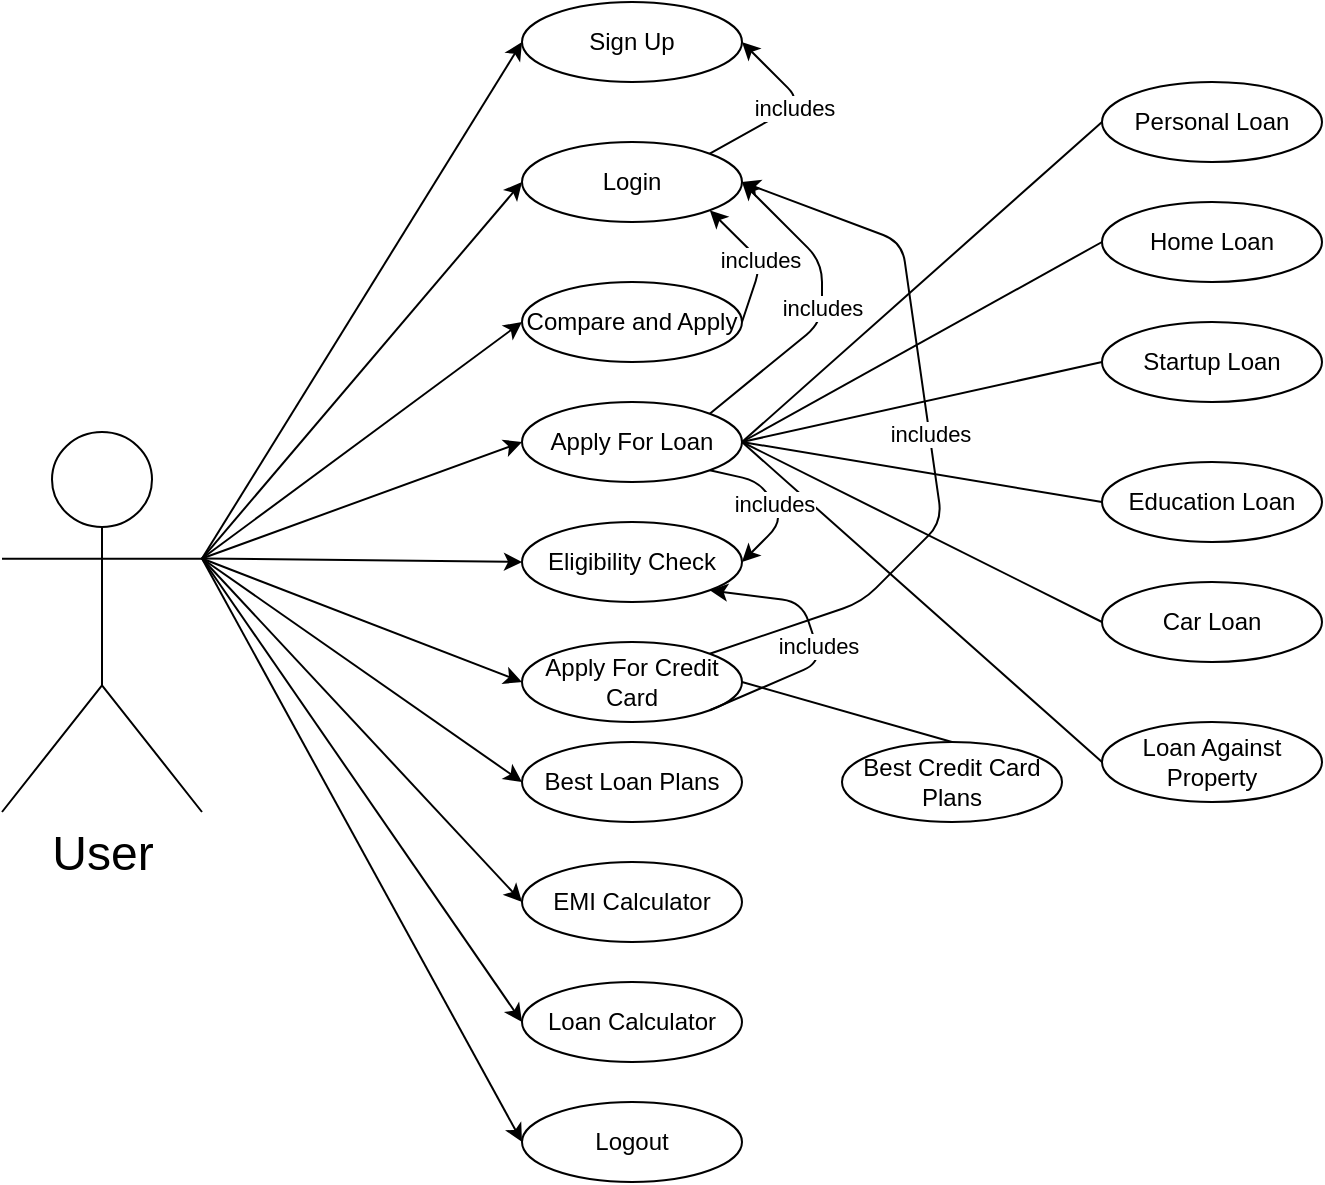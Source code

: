 <mxfile version="15.1.4" type="github"><diagram id="WoEiYBUSZKPod3xz_pdV" name="Page-1"><mxGraphModel dx="1021" dy="529" grid="1" gridSize="10" guides="1" tooltips="1" connect="1" arrows="1" fold="1" page="1" pageScale="1" pageWidth="827" pageHeight="1169" math="0" shadow="0"><root><mxCell id="0"/><mxCell id="1" parent="0"/><mxCell id="hvs8nfQZ57HfEIOSIwbS-4" value="" style="endArrow=classic;html=1;exitX=1;exitY=0;exitDx=0;exitDy=0;entryX=1;entryY=0.5;entryDx=0;entryDy=0;" edge="1" parent="1" source="hvs8nfQZ57HfEIOSIwbS-11" target="hvs8nfQZ57HfEIOSIwbS-8"><mxGeometry relative="1" as="geometry"><mxPoint x="361" y="30" as="sourcePoint"/><mxPoint x="510" y="190" as="targetPoint"/><Array as="points"><mxPoint x="470" y="270"/><mxPoint x="470" y="240"/></Array></mxGeometry></mxCell><mxCell id="hvs8nfQZ57HfEIOSIwbS-5" value="includes" style="edgeLabel;resizable=0;html=1;align=center;verticalAlign=middle;" connectable="0" vertex="1" parent="hvs8nfQZ57HfEIOSIwbS-4"><mxGeometry relative="1" as="geometry"/></mxCell><mxCell id="hvs8nfQZ57HfEIOSIwbS-6" value="&lt;font style=&quot;font-size: 24px&quot;&gt;User&lt;/font&gt;" style="shape=umlActor;verticalLabelPosition=bottom;verticalAlign=top;html=1;outlineConnect=0;" vertex="1" parent="1"><mxGeometry x="60" y="325" width="100" height="190" as="geometry"/></mxCell><mxCell id="hvs8nfQZ57HfEIOSIwbS-8" value="Login" style="ellipse;whiteSpace=wrap;html=1;" vertex="1" parent="1"><mxGeometry x="320" y="180" width="110" height="40" as="geometry"/></mxCell><mxCell id="hvs8nfQZ57HfEIOSIwbS-9" value="Compare and Apply" style="ellipse;whiteSpace=wrap;html=1;" vertex="1" parent="1"><mxGeometry x="320" y="250" width="110" height="40" as="geometry"/></mxCell><mxCell id="hvs8nfQZ57HfEIOSIwbS-10" value="Apply For Credit Card" style="ellipse;whiteSpace=wrap;html=1;" vertex="1" parent="1"><mxGeometry x="320" y="430" width="110" height="40" as="geometry"/></mxCell><mxCell id="hvs8nfQZ57HfEIOSIwbS-11" value="Apply For Loan" style="ellipse;whiteSpace=wrap;html=1;" vertex="1" parent="1"><mxGeometry x="320" y="310" width="110" height="40" as="geometry"/></mxCell><mxCell id="hvs8nfQZ57HfEIOSIwbS-12" value="Sign Up" style="ellipse;whiteSpace=wrap;html=1;" vertex="1" parent="1"><mxGeometry x="320" y="110" width="110" height="40" as="geometry"/></mxCell><mxCell id="hvs8nfQZ57HfEIOSIwbS-13" value="Logout" style="ellipse;whiteSpace=wrap;html=1;" vertex="1" parent="1"><mxGeometry x="320" y="660" width="110" height="40" as="geometry"/></mxCell><mxCell id="hvs8nfQZ57HfEIOSIwbS-14" value="Eligibility Check" style="ellipse;whiteSpace=wrap;html=1;" vertex="1" parent="1"><mxGeometry x="320" y="370" width="110" height="40" as="geometry"/></mxCell><mxCell id="hvs8nfQZ57HfEIOSIwbS-15" value="Best Credit Card Plans" style="ellipse;whiteSpace=wrap;html=1;" vertex="1" parent="1"><mxGeometry x="480" y="480" width="110" height="40" as="geometry"/></mxCell><mxCell id="hvs8nfQZ57HfEIOSIwbS-16" value="Best Loan Plans" style="ellipse;whiteSpace=wrap;html=1;" vertex="1" parent="1"><mxGeometry x="320" y="480" width="110" height="40" as="geometry"/></mxCell><mxCell id="hvs8nfQZ57HfEIOSIwbS-17" value="Home Loan" style="ellipse;whiteSpace=wrap;html=1;" vertex="1" parent="1"><mxGeometry x="610" y="210" width="110" height="40" as="geometry"/></mxCell><mxCell id="hvs8nfQZ57HfEIOSIwbS-18" value="Startup Loan" style="ellipse;whiteSpace=wrap;html=1;" vertex="1" parent="1"><mxGeometry x="610" y="270" width="110" height="40" as="geometry"/></mxCell><mxCell id="hvs8nfQZ57HfEIOSIwbS-19" value="Education Loan" style="ellipse;whiteSpace=wrap;html=1;" vertex="1" parent="1"><mxGeometry x="610" y="340" width="110" height="40" as="geometry"/></mxCell><mxCell id="hvs8nfQZ57HfEIOSIwbS-20" value="Car Loan" style="ellipse;whiteSpace=wrap;html=1;" vertex="1" parent="1"><mxGeometry x="610" y="400" width="110" height="40" as="geometry"/></mxCell><mxCell id="hvs8nfQZ57HfEIOSIwbS-21" value="Loan Against Property" style="ellipse;whiteSpace=wrap;html=1;" vertex="1" parent="1"><mxGeometry x="610" y="470" width="110" height="40" as="geometry"/></mxCell><mxCell id="hvs8nfQZ57HfEIOSIwbS-22" value="Personal Loan" style="ellipse;whiteSpace=wrap;html=1;" vertex="1" parent="1"><mxGeometry x="610" y="150" width="110" height="40" as="geometry"/></mxCell><mxCell id="hvs8nfQZ57HfEIOSIwbS-31" value="" style="endArrow=classic;html=1;exitX=1;exitY=0.333;exitDx=0;exitDy=0;exitPerimeter=0;entryX=0;entryY=0.5;entryDx=0;entryDy=0;" edge="1" parent="1" source="hvs8nfQZ57HfEIOSIwbS-6" target="hvs8nfQZ57HfEIOSIwbS-12"><mxGeometry width="50" height="50" relative="1" as="geometry"><mxPoint x="170" y="230" as="sourcePoint"/><mxPoint x="320" y="160" as="targetPoint"/></mxGeometry></mxCell><mxCell id="hvs8nfQZ57HfEIOSIwbS-33" value="" style="endArrow=classic;html=1;exitX=1;exitY=0.333;exitDx=0;exitDy=0;exitPerimeter=0;entryX=0;entryY=0.5;entryDx=0;entryDy=0;" edge="1" parent="1" source="hvs8nfQZ57HfEIOSIwbS-6" target="hvs8nfQZ57HfEIOSIwbS-8"><mxGeometry width="50" height="50" relative="1" as="geometry"><mxPoint x="150.0" y="300" as="sourcePoint"/><mxPoint x="310.0" y="230" as="targetPoint"/></mxGeometry></mxCell><mxCell id="hvs8nfQZ57HfEIOSIwbS-34" value="" style="endArrow=classic;html=1;entryX=0;entryY=0.5;entryDx=0;entryDy=0;exitX=1;exitY=0.333;exitDx=0;exitDy=0;exitPerimeter=0;" edge="1" parent="1" source="hvs8nfQZ57HfEIOSIwbS-6" target="hvs8nfQZ57HfEIOSIwbS-9"><mxGeometry width="50" height="50" relative="1" as="geometry"><mxPoint x="170" y="230" as="sourcePoint"/><mxPoint x="320.0" y="285" as="targetPoint"/></mxGeometry></mxCell><mxCell id="hvs8nfQZ57HfEIOSIwbS-35" value="" style="endArrow=classic;html=1;entryX=0;entryY=0.5;entryDx=0;entryDy=0;exitX=1;exitY=0.333;exitDx=0;exitDy=0;exitPerimeter=0;" edge="1" parent="1" source="hvs8nfQZ57HfEIOSIwbS-6" target="hvs8nfQZ57HfEIOSIwbS-11"><mxGeometry width="50" height="50" relative="1" as="geometry"><mxPoint x="160" y="230" as="sourcePoint"/><mxPoint x="320.0" y="345" as="targetPoint"/></mxGeometry></mxCell><mxCell id="hvs8nfQZ57HfEIOSIwbS-36" value="" style="endArrow=classic;html=1;entryX=0;entryY=0.5;entryDx=0;entryDy=0;exitX=1;exitY=0.333;exitDx=0;exitDy=0;exitPerimeter=0;" edge="1" parent="1" source="hvs8nfQZ57HfEIOSIwbS-6" target="hvs8nfQZ57HfEIOSIwbS-14"><mxGeometry width="50" height="50" relative="1" as="geometry"><mxPoint x="160.0" y="285" as="sourcePoint"/><mxPoint x="320.0" y="395" as="targetPoint"/></mxGeometry></mxCell><mxCell id="hvs8nfQZ57HfEIOSIwbS-38" value="" style="endArrow=classic;html=1;entryX=0;entryY=0.5;entryDx=0;entryDy=0;exitX=1;exitY=0.333;exitDx=0;exitDy=0;exitPerimeter=0;" edge="1" parent="1" source="hvs8nfQZ57HfEIOSIwbS-6" target="hvs8nfQZ57HfEIOSIwbS-10"><mxGeometry width="50" height="50" relative="1" as="geometry"><mxPoint x="130.0" y="370" as="sourcePoint"/><mxPoint x="300.0" y="490" as="targetPoint"/></mxGeometry></mxCell><mxCell id="hvs8nfQZ57HfEIOSIwbS-39" value="" style="endArrow=classic;html=1;exitX=1;exitY=0.333;exitDx=0;exitDy=0;exitPerimeter=0;entryX=0;entryY=0.5;entryDx=0;entryDy=0;" edge="1" parent="1" source="hvs8nfQZ57HfEIOSIwbS-6" target="hvs8nfQZ57HfEIOSIwbS-16"><mxGeometry width="50" height="50" relative="1" as="geometry"><mxPoint x="110.0" y="360" as="sourcePoint"/><mxPoint x="320" y="500" as="targetPoint"/></mxGeometry></mxCell><mxCell id="hvs8nfQZ57HfEIOSIwbS-40" value="" style="endArrow=classic;html=1;exitX=1;exitY=0.333;exitDx=0;exitDy=0;exitPerimeter=0;entryX=0;entryY=0.5;entryDx=0;entryDy=0;" edge="1" parent="1" source="hvs8nfQZ57HfEIOSIwbS-6" target="hvs8nfQZ57HfEIOSIwbS-13"><mxGeometry width="50" height="50" relative="1" as="geometry"><mxPoint x="110.0" y="350" as="sourcePoint"/><mxPoint x="280.0" y="570" as="targetPoint"/></mxGeometry></mxCell><mxCell id="hvs8nfQZ57HfEIOSIwbS-44" value="" style="endArrow=none;html=1;entryX=0;entryY=0.5;entryDx=0;entryDy=0;exitX=1;exitY=0.5;exitDx=0;exitDy=0;" edge="1" parent="1" source="hvs8nfQZ57HfEIOSIwbS-11" target="hvs8nfQZ57HfEIOSIwbS-17"><mxGeometry width="50" height="50" relative="1" as="geometry"><mxPoint x="440" y="330" as="sourcePoint"/><mxPoint x="490" y="280" as="targetPoint"/></mxGeometry></mxCell><mxCell id="hvs8nfQZ57HfEIOSIwbS-45" value="" style="endArrow=none;html=1;entryX=0;entryY=0.5;entryDx=0;entryDy=0;exitX=1;exitY=0.5;exitDx=0;exitDy=0;" edge="1" parent="1" source="hvs8nfQZ57HfEIOSIwbS-11" target="hvs8nfQZ57HfEIOSIwbS-18"><mxGeometry width="50" height="50" relative="1" as="geometry"><mxPoint x="430.0" y="390" as="sourcePoint"/><mxPoint x="520" y="330" as="targetPoint"/></mxGeometry></mxCell><mxCell id="hvs8nfQZ57HfEIOSIwbS-46" value="" style="endArrow=none;html=1;entryX=0;entryY=0.5;entryDx=0;entryDy=0;exitX=1;exitY=0.5;exitDx=0;exitDy=0;" edge="1" parent="1" source="hvs8nfQZ57HfEIOSIwbS-11" target="hvs8nfQZ57HfEIOSIwbS-19"><mxGeometry width="50" height="50" relative="1" as="geometry"><mxPoint x="450.0" y="350" as="sourcePoint"/><mxPoint x="540" y="290" as="targetPoint"/></mxGeometry></mxCell><mxCell id="hvs8nfQZ57HfEIOSIwbS-47" value="" style="endArrow=none;html=1;entryX=0;entryY=0.5;entryDx=0;entryDy=0;exitX=1;exitY=0.5;exitDx=0;exitDy=0;" edge="1" parent="1" source="hvs8nfQZ57HfEIOSIwbS-11" target="hvs8nfQZ57HfEIOSIwbS-20"><mxGeometry width="50" height="50" relative="1" as="geometry"><mxPoint x="460.0" y="360" as="sourcePoint"/><mxPoint x="550" y="300" as="targetPoint"/></mxGeometry></mxCell><mxCell id="hvs8nfQZ57HfEIOSIwbS-48" value="" style="endArrow=none;html=1;entryX=0;entryY=0.5;entryDx=0;entryDy=0;exitX=1;exitY=0.5;exitDx=0;exitDy=0;" edge="1" parent="1" source="hvs8nfQZ57HfEIOSIwbS-11" target="hvs8nfQZ57HfEIOSIwbS-21"><mxGeometry width="50" height="50" relative="1" as="geometry"><mxPoint x="431" y="370" as="sourcePoint"/><mxPoint x="520" y="510" as="targetPoint"/></mxGeometry></mxCell><mxCell id="hvs8nfQZ57HfEIOSIwbS-49" value="" style="endArrow=none;html=1;entryX=0;entryY=0.5;entryDx=0;entryDy=0;exitX=1;exitY=0.5;exitDx=0;exitDy=0;" edge="1" parent="1" source="hvs8nfQZ57HfEIOSIwbS-11" target="hvs8nfQZ57HfEIOSIwbS-22"><mxGeometry width="50" height="50" relative="1" as="geometry"><mxPoint x="440.0" y="300" as="sourcePoint"/><mxPoint x="530" y="240" as="targetPoint"/></mxGeometry></mxCell><mxCell id="hvs8nfQZ57HfEIOSIwbS-51" value="" style="endArrow=none;html=1;entryX=0.5;entryY=0;entryDx=0;entryDy=0;exitX=1;exitY=0.5;exitDx=0;exitDy=0;" edge="1" parent="1" source="hvs8nfQZ57HfEIOSIwbS-10" target="hvs8nfQZ57HfEIOSIwbS-15"><mxGeometry width="50" height="50" relative="1" as="geometry"><mxPoint x="440" y="480" as="sourcePoint"/><mxPoint x="490" y="430" as="targetPoint"/></mxGeometry></mxCell><mxCell id="hvs8nfQZ57HfEIOSIwbS-52" value="Loan Calculator" style="ellipse;whiteSpace=wrap;html=1;" vertex="1" parent="1"><mxGeometry x="320" y="600" width="110" height="40" as="geometry"/></mxCell><mxCell id="hvs8nfQZ57HfEIOSIwbS-53" value="EMI Calculator" style="ellipse;whiteSpace=wrap;html=1;" vertex="1" parent="1"><mxGeometry x="320" y="540" width="110" height="40" as="geometry"/></mxCell><mxCell id="hvs8nfQZ57HfEIOSIwbS-54" value="" style="endArrow=classic;html=1;entryX=0;entryY=0.5;entryDx=0;entryDy=0;exitX=1;exitY=0.333;exitDx=0;exitDy=0;exitPerimeter=0;" edge="1" parent="1" source="hvs8nfQZ57HfEIOSIwbS-6" target="hvs8nfQZ57HfEIOSIwbS-52"><mxGeometry width="50" height="50" relative="1" as="geometry"><mxPoint x="140" y="330" as="sourcePoint"/><mxPoint x="330.0" y="690.0" as="targetPoint"/></mxGeometry></mxCell><mxCell id="hvs8nfQZ57HfEIOSIwbS-55" value="" style="endArrow=classic;html=1;exitX=1;exitY=0.333;exitDx=0;exitDy=0;exitPerimeter=0;entryX=0;entryY=0.5;entryDx=0;entryDy=0;" edge="1" parent="1" source="hvs8nfQZ57HfEIOSIwbS-6" target="hvs8nfQZ57HfEIOSIwbS-53"><mxGeometry width="50" height="50" relative="1" as="geometry"><mxPoint x="160.0" y="350" as="sourcePoint"/><mxPoint x="340.0" y="700.0" as="targetPoint"/></mxGeometry></mxCell><mxCell id="hvs8nfQZ57HfEIOSIwbS-56" value="" style="endArrow=classic;html=1;exitX=1;exitY=0;exitDx=0;exitDy=0;entryX=1;entryY=0.5;entryDx=0;entryDy=0;" edge="1" parent="1" source="hvs8nfQZ57HfEIOSIwbS-8" target="hvs8nfQZ57HfEIOSIwbS-12"><mxGeometry relative="1" as="geometry"><mxPoint x="450" y="190" as="sourcePoint"/><mxPoint x="540" y="64" as="targetPoint"/><Array as="points"><mxPoint x="460" y="160"/></Array></mxGeometry></mxCell><mxCell id="hvs8nfQZ57HfEIOSIwbS-57" value="includes" style="edgeLabel;resizable=0;html=1;align=center;verticalAlign=middle;" connectable="0" vertex="1" parent="hvs8nfQZ57HfEIOSIwbS-56"><mxGeometry relative="1" as="geometry"/></mxCell><mxCell id="hvs8nfQZ57HfEIOSIwbS-60" value="" style="endArrow=classic;html=1;exitX=1;exitY=0.5;exitDx=0;exitDy=0;entryX=1;entryY=1;entryDx=0;entryDy=0;" edge="1" parent="1" source="hvs8nfQZ57HfEIOSIwbS-9" target="hvs8nfQZ57HfEIOSIwbS-8"><mxGeometry relative="1" as="geometry"><mxPoint x="429.995" y="265.744" as="sourcePoint"/><mxPoint x="446.42" y="210" as="targetPoint"/><Array as="points"><mxPoint x="440" y="240"/></Array></mxGeometry></mxCell><mxCell id="hvs8nfQZ57HfEIOSIwbS-61" value="includes" style="edgeLabel;resizable=0;html=1;align=center;verticalAlign=middle;" connectable="0" vertex="1" parent="hvs8nfQZ57HfEIOSIwbS-60"><mxGeometry relative="1" as="geometry"/></mxCell><mxCell id="hvs8nfQZ57HfEIOSIwbS-62" value="" style="endArrow=classic;html=1;exitX=1;exitY=1;exitDx=0;exitDy=0;entryX=1;entryY=0.5;entryDx=0;entryDy=0;" edge="1" parent="1" source="hvs8nfQZ57HfEIOSIwbS-11" target="hvs8nfQZ57HfEIOSIwbS-14"><mxGeometry relative="1" as="geometry"><mxPoint x="440" y="446.0" as="sourcePoint"/><mxPoint x="520" y="460" as="targetPoint"/><Array as="points"><mxPoint x="440" y="350"/><mxPoint x="450" y="370"/></Array></mxGeometry></mxCell><mxCell id="hvs8nfQZ57HfEIOSIwbS-63" value="includes" style="edgeLabel;resizable=0;html=1;align=center;verticalAlign=middle;" connectable="0" vertex="1" parent="hvs8nfQZ57HfEIOSIwbS-62"><mxGeometry relative="1" as="geometry"/></mxCell><mxCell id="hvs8nfQZ57HfEIOSIwbS-66" value="" style="endArrow=classic;html=1;exitX=1;exitY=1;exitDx=0;exitDy=0;entryX=1;entryY=1;entryDx=0;entryDy=0;" edge="1" parent="1" source="hvs8nfQZ57HfEIOSIwbS-10" target="hvs8nfQZ57HfEIOSIwbS-14"><mxGeometry relative="1" as="geometry"><mxPoint x="450" y="500" as="sourcePoint"/><mxPoint x="470" y="400" as="targetPoint"/><Array as="points"><mxPoint x="470" y="440"/><mxPoint x="460" y="410"/></Array></mxGeometry></mxCell><mxCell id="hvs8nfQZ57HfEIOSIwbS-67" value="includes" style="edgeLabel;resizable=0;html=1;align=center;verticalAlign=middle;" connectable="0" vertex="1" parent="hvs8nfQZ57HfEIOSIwbS-66"><mxGeometry relative="1" as="geometry"/></mxCell><mxCell id="hvs8nfQZ57HfEIOSIwbS-68" value="" style="endArrow=classic;html=1;exitX=1;exitY=0;exitDx=0;exitDy=0;entryX=1;entryY=0.5;entryDx=0;entryDy=0;" edge="1" parent="1" source="hvs8nfQZ57HfEIOSIwbS-10" target="hvs8nfQZ57HfEIOSIwbS-8"><mxGeometry relative="1" as="geometry"><mxPoint x="423.575" y="474.256" as="sourcePoint"/><mxPoint x="460" y="190" as="targetPoint"/><Array as="points"><mxPoint x="490" y="410"/><mxPoint x="530" y="370"/><mxPoint x="520" y="300"/><mxPoint x="510" y="230"/></Array></mxGeometry></mxCell><mxCell id="hvs8nfQZ57HfEIOSIwbS-69" value="includes" style="edgeLabel;resizable=0;html=1;align=center;verticalAlign=middle;" connectable="0" vertex="1" parent="hvs8nfQZ57HfEIOSIwbS-68"><mxGeometry relative="1" as="geometry"/></mxCell></root></mxGraphModel></diagram></mxfile>